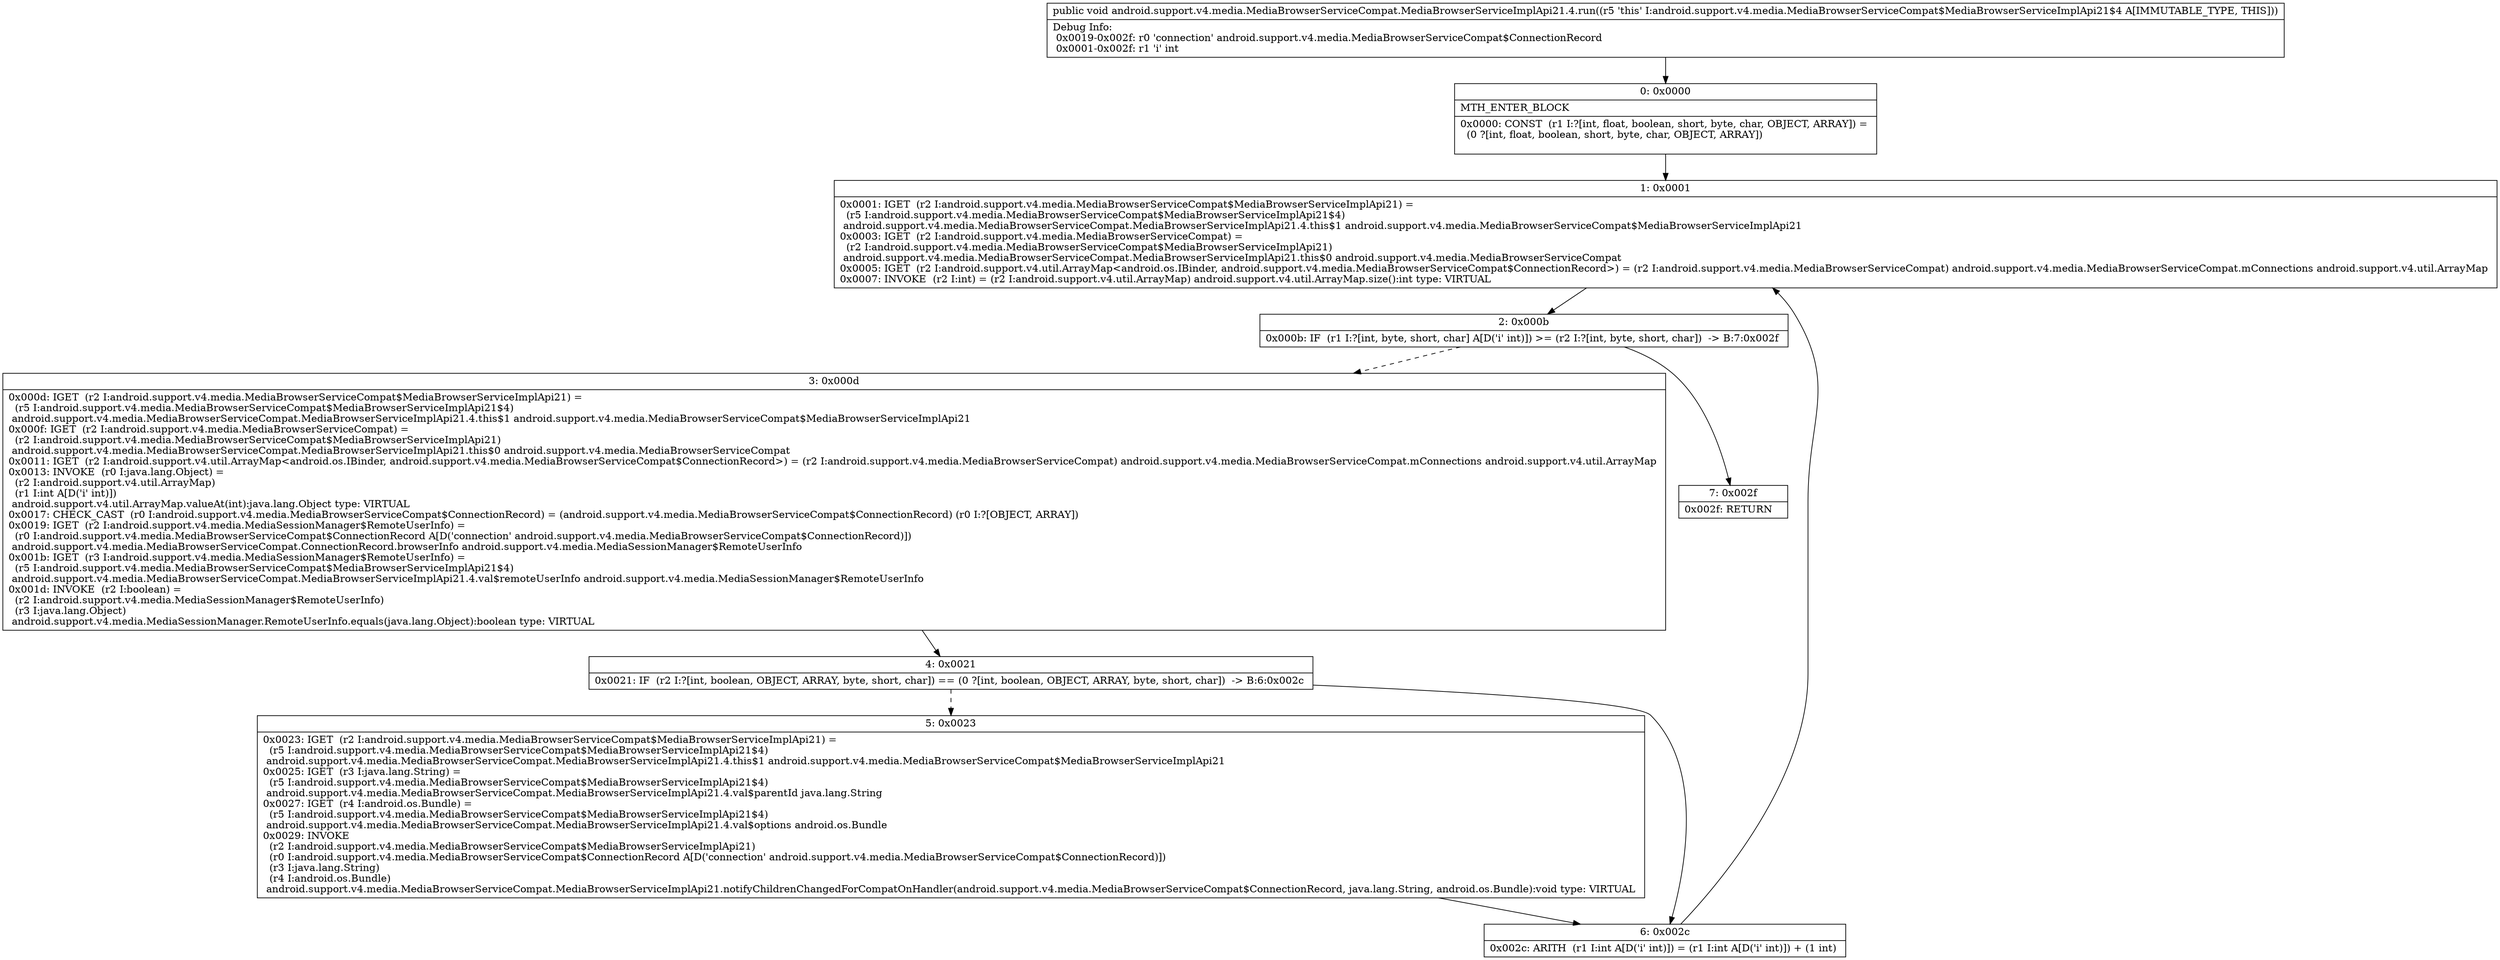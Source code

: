 digraph "CFG forandroid.support.v4.media.MediaBrowserServiceCompat.MediaBrowserServiceImplApi21.4.run()V" {
Node_0 [shape=record,label="{0\:\ 0x0000|MTH_ENTER_BLOCK\l|0x0000: CONST  (r1 I:?[int, float, boolean, short, byte, char, OBJECT, ARRAY]) = \l  (0 ?[int, float, boolean, short, byte, char, OBJECT, ARRAY])\l \l}"];
Node_1 [shape=record,label="{1\:\ 0x0001|0x0001: IGET  (r2 I:android.support.v4.media.MediaBrowserServiceCompat$MediaBrowserServiceImplApi21) = \l  (r5 I:android.support.v4.media.MediaBrowserServiceCompat$MediaBrowserServiceImplApi21$4)\l android.support.v4.media.MediaBrowserServiceCompat.MediaBrowserServiceImplApi21.4.this$1 android.support.v4.media.MediaBrowserServiceCompat$MediaBrowserServiceImplApi21 \l0x0003: IGET  (r2 I:android.support.v4.media.MediaBrowserServiceCompat) = \l  (r2 I:android.support.v4.media.MediaBrowserServiceCompat$MediaBrowserServiceImplApi21)\l android.support.v4.media.MediaBrowserServiceCompat.MediaBrowserServiceImplApi21.this$0 android.support.v4.media.MediaBrowserServiceCompat \l0x0005: IGET  (r2 I:android.support.v4.util.ArrayMap\<android.os.IBinder, android.support.v4.media.MediaBrowserServiceCompat$ConnectionRecord\>) = (r2 I:android.support.v4.media.MediaBrowserServiceCompat) android.support.v4.media.MediaBrowserServiceCompat.mConnections android.support.v4.util.ArrayMap \l0x0007: INVOKE  (r2 I:int) = (r2 I:android.support.v4.util.ArrayMap) android.support.v4.util.ArrayMap.size():int type: VIRTUAL \l}"];
Node_2 [shape=record,label="{2\:\ 0x000b|0x000b: IF  (r1 I:?[int, byte, short, char] A[D('i' int)]) \>= (r2 I:?[int, byte, short, char])  \-\> B:7:0x002f \l}"];
Node_3 [shape=record,label="{3\:\ 0x000d|0x000d: IGET  (r2 I:android.support.v4.media.MediaBrowserServiceCompat$MediaBrowserServiceImplApi21) = \l  (r5 I:android.support.v4.media.MediaBrowserServiceCompat$MediaBrowserServiceImplApi21$4)\l android.support.v4.media.MediaBrowserServiceCompat.MediaBrowserServiceImplApi21.4.this$1 android.support.v4.media.MediaBrowserServiceCompat$MediaBrowserServiceImplApi21 \l0x000f: IGET  (r2 I:android.support.v4.media.MediaBrowserServiceCompat) = \l  (r2 I:android.support.v4.media.MediaBrowserServiceCompat$MediaBrowserServiceImplApi21)\l android.support.v4.media.MediaBrowserServiceCompat.MediaBrowserServiceImplApi21.this$0 android.support.v4.media.MediaBrowserServiceCompat \l0x0011: IGET  (r2 I:android.support.v4.util.ArrayMap\<android.os.IBinder, android.support.v4.media.MediaBrowserServiceCompat$ConnectionRecord\>) = (r2 I:android.support.v4.media.MediaBrowserServiceCompat) android.support.v4.media.MediaBrowserServiceCompat.mConnections android.support.v4.util.ArrayMap \l0x0013: INVOKE  (r0 I:java.lang.Object) = \l  (r2 I:android.support.v4.util.ArrayMap)\l  (r1 I:int A[D('i' int)])\l android.support.v4.util.ArrayMap.valueAt(int):java.lang.Object type: VIRTUAL \l0x0017: CHECK_CAST  (r0 I:android.support.v4.media.MediaBrowserServiceCompat$ConnectionRecord) = (android.support.v4.media.MediaBrowserServiceCompat$ConnectionRecord) (r0 I:?[OBJECT, ARRAY]) \l0x0019: IGET  (r2 I:android.support.v4.media.MediaSessionManager$RemoteUserInfo) = \l  (r0 I:android.support.v4.media.MediaBrowserServiceCompat$ConnectionRecord A[D('connection' android.support.v4.media.MediaBrowserServiceCompat$ConnectionRecord)])\l android.support.v4.media.MediaBrowserServiceCompat.ConnectionRecord.browserInfo android.support.v4.media.MediaSessionManager$RemoteUserInfo \l0x001b: IGET  (r3 I:android.support.v4.media.MediaSessionManager$RemoteUserInfo) = \l  (r5 I:android.support.v4.media.MediaBrowserServiceCompat$MediaBrowserServiceImplApi21$4)\l android.support.v4.media.MediaBrowserServiceCompat.MediaBrowserServiceImplApi21.4.val$remoteUserInfo android.support.v4.media.MediaSessionManager$RemoteUserInfo \l0x001d: INVOKE  (r2 I:boolean) = \l  (r2 I:android.support.v4.media.MediaSessionManager$RemoteUserInfo)\l  (r3 I:java.lang.Object)\l android.support.v4.media.MediaSessionManager.RemoteUserInfo.equals(java.lang.Object):boolean type: VIRTUAL \l}"];
Node_4 [shape=record,label="{4\:\ 0x0021|0x0021: IF  (r2 I:?[int, boolean, OBJECT, ARRAY, byte, short, char]) == (0 ?[int, boolean, OBJECT, ARRAY, byte, short, char])  \-\> B:6:0x002c \l}"];
Node_5 [shape=record,label="{5\:\ 0x0023|0x0023: IGET  (r2 I:android.support.v4.media.MediaBrowserServiceCompat$MediaBrowserServiceImplApi21) = \l  (r5 I:android.support.v4.media.MediaBrowserServiceCompat$MediaBrowserServiceImplApi21$4)\l android.support.v4.media.MediaBrowserServiceCompat.MediaBrowserServiceImplApi21.4.this$1 android.support.v4.media.MediaBrowserServiceCompat$MediaBrowserServiceImplApi21 \l0x0025: IGET  (r3 I:java.lang.String) = \l  (r5 I:android.support.v4.media.MediaBrowserServiceCompat$MediaBrowserServiceImplApi21$4)\l android.support.v4.media.MediaBrowserServiceCompat.MediaBrowserServiceImplApi21.4.val$parentId java.lang.String \l0x0027: IGET  (r4 I:android.os.Bundle) = \l  (r5 I:android.support.v4.media.MediaBrowserServiceCompat$MediaBrowserServiceImplApi21$4)\l android.support.v4.media.MediaBrowserServiceCompat.MediaBrowserServiceImplApi21.4.val$options android.os.Bundle \l0x0029: INVOKE  \l  (r2 I:android.support.v4.media.MediaBrowserServiceCompat$MediaBrowserServiceImplApi21)\l  (r0 I:android.support.v4.media.MediaBrowserServiceCompat$ConnectionRecord A[D('connection' android.support.v4.media.MediaBrowserServiceCompat$ConnectionRecord)])\l  (r3 I:java.lang.String)\l  (r4 I:android.os.Bundle)\l android.support.v4.media.MediaBrowserServiceCompat.MediaBrowserServiceImplApi21.notifyChildrenChangedForCompatOnHandler(android.support.v4.media.MediaBrowserServiceCompat$ConnectionRecord, java.lang.String, android.os.Bundle):void type: VIRTUAL \l}"];
Node_6 [shape=record,label="{6\:\ 0x002c|0x002c: ARITH  (r1 I:int A[D('i' int)]) = (r1 I:int A[D('i' int)]) + (1 int) \l}"];
Node_7 [shape=record,label="{7\:\ 0x002f|0x002f: RETURN   \l}"];
MethodNode[shape=record,label="{public void android.support.v4.media.MediaBrowserServiceCompat.MediaBrowserServiceImplApi21.4.run((r5 'this' I:android.support.v4.media.MediaBrowserServiceCompat$MediaBrowserServiceImplApi21$4 A[IMMUTABLE_TYPE, THIS]))  | Debug Info:\l  0x0019\-0x002f: r0 'connection' android.support.v4.media.MediaBrowserServiceCompat$ConnectionRecord\l  0x0001\-0x002f: r1 'i' int\l}"];
MethodNode -> Node_0;
Node_0 -> Node_1;
Node_1 -> Node_2;
Node_2 -> Node_3[style=dashed];
Node_2 -> Node_7;
Node_3 -> Node_4;
Node_4 -> Node_5[style=dashed];
Node_4 -> Node_6;
Node_5 -> Node_6;
Node_6 -> Node_1;
}

